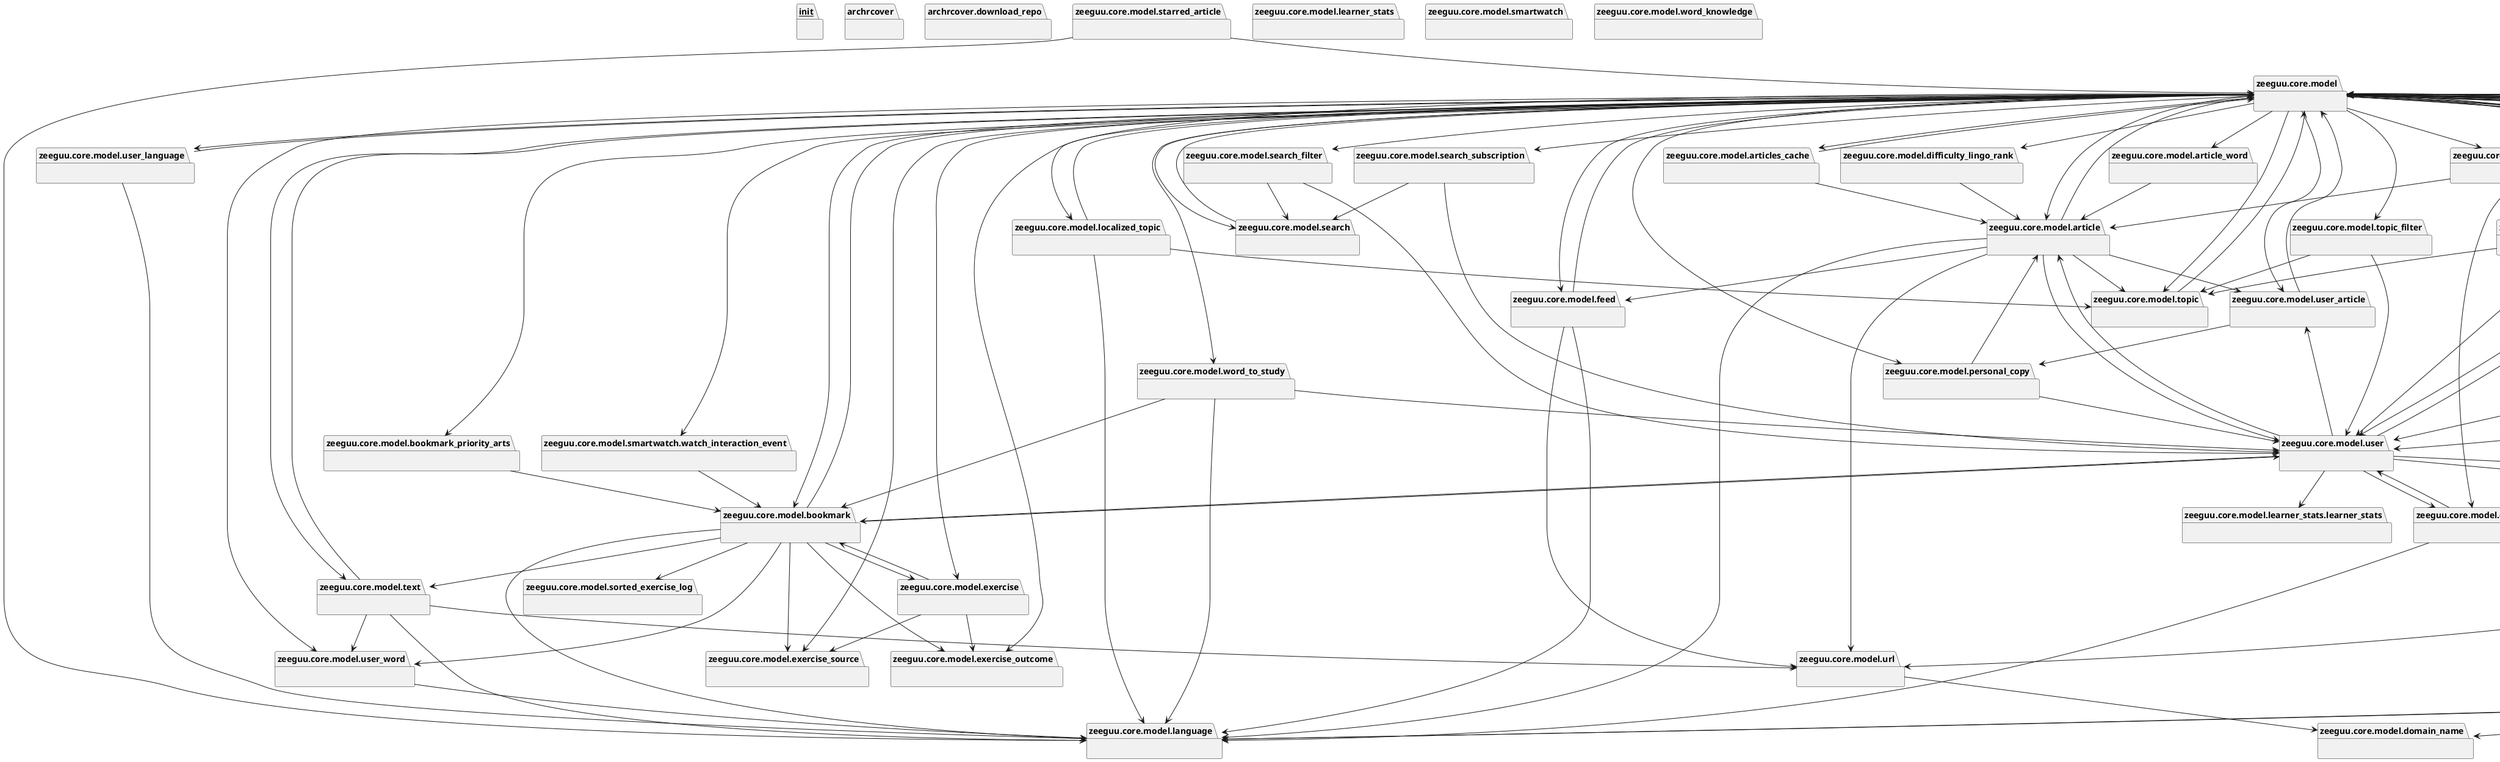 @startuml packages
set namespaceSeparator none
package "__init__" as __init__ {
}
package "archrcover" as archrcover {
}
package "archrcover.download_repo" as archrcover.download_repo {
}
package "zeeguu.core.model" as zeeguu.core.model {
}
package "zeeguu.core.model.article" as zeeguu.core.model.article {
}
package "zeeguu.core.model.article_difficulty_feedback" as zeeguu.core.model.article_difficulty_feedback {
}
package "zeeguu.core.model.article_word" as zeeguu.core.model.article_word {
}
package "zeeguu.core.model.articles_cache" as zeeguu.core.model.articles_cache {
}
package "zeeguu.core.model.bookmark" as zeeguu.core.model.bookmark {
}
package "zeeguu.core.model.bookmark_priority_arts" as zeeguu.core.model.bookmark_priority_arts {
}
package "zeeguu.core.model.cohort" as zeeguu.core.model.cohort {
}
package "zeeguu.core.model.cohort_article_map" as zeeguu.core.model.cohort_article_map {
}
package "zeeguu.core.model.difficulty_lingo_rank" as zeeguu.core.model.difficulty_lingo_rank {
}
package "zeeguu.core.model.domain_name" as zeeguu.core.model.domain_name {
}
package "zeeguu.core.model.exercise" as zeeguu.core.model.exercise {
}
package "zeeguu.core.model.exercise_outcome" as zeeguu.core.model.exercise_outcome {
}
package "zeeguu.core.model.exercise_source" as zeeguu.core.model.exercise_source {
}
package "zeeguu.core.model.feed" as zeeguu.core.model.feed {
}
package "zeeguu.core.model.language" as zeeguu.core.model.language {
}
package "zeeguu.core.model.learner_stats" as zeeguu.core.model.learner_stats {
}
package "zeeguu.core.model.learner_stats.learner_stats" as zeeguu.core.model.learner_stats.learner_stats {
}
package "zeeguu.core.model.localized_topic" as zeeguu.core.model.localized_topic {
}
package "zeeguu.core.model.personal_copy" as zeeguu.core.model.personal_copy {
}
package "zeeguu.core.model.search" as zeeguu.core.model.search {
}
package "zeeguu.core.model.search_filter" as zeeguu.core.model.search_filter {
}
package "zeeguu.core.model.search_subscription" as zeeguu.core.model.search_subscription {
}
package "zeeguu.core.model.session" as zeeguu.core.model.session {
}
package "zeeguu.core.model.smartwatch" as zeeguu.core.model.smartwatch {
}
package "zeeguu.core.model.smartwatch.watch_event_type" as zeeguu.core.model.smartwatch.watch_event_type {
}
package "zeeguu.core.model.smartwatch.watch_interaction_event" as zeeguu.core.model.smartwatch.watch_interaction_event {
}
package "zeeguu.core.model.sorted_exercise_log" as zeeguu.core.model.sorted_exercise_log {
}
package "zeeguu.core.model.starred_article" as zeeguu.core.model.starred_article {
}
package "zeeguu.core.model.teacher" as zeeguu.core.model.teacher {
}
package "zeeguu.core.model.teacher_cohort_map" as zeeguu.core.model.teacher_cohort_map {
}
package "zeeguu.core.model.text" as zeeguu.core.model.text {
}
package "zeeguu.core.model.topic" as zeeguu.core.model.topic {
}
package "zeeguu.core.model.topic_filter" as zeeguu.core.model.topic_filter {
}
package "zeeguu.core.model.topic_subscription" as zeeguu.core.model.topic_subscription {
}
package "zeeguu.core.model.unique_code" as zeeguu.core.model.unique_code {
}
package "zeeguu.core.model.url" as zeeguu.core.model.url {
}
package "zeeguu.core.model.user" as zeeguu.core.model.user {
}
package "zeeguu.core.model.user_activitiy_data" as zeeguu.core.model.user_activitiy_data {
}
package "zeeguu.core.model.user_article" as zeeguu.core.model.user_article {
}
package "zeeguu.core.model.user_exercise_session" as zeeguu.core.model.user_exercise_session {
}
package "zeeguu.core.model.user_language" as zeeguu.core.model.user_language {
}
package "zeeguu.core.model.user_preference" as zeeguu.core.model.user_preference {
}
package "zeeguu.core.model.user_reading_session" as zeeguu.core.model.user_reading_session {
}
package "zeeguu.core.model.user_word" as zeeguu.core.model.user_word {
}
package "zeeguu.core.model.word_knowledge" as zeeguu.core.model.word_knowledge {
}
package "zeeguu.core.model.word_knowledge.word_interaction_history" as zeeguu.core.model.word_knowledge.word_interaction_history {
}
package "zeeguu.core.model.word_to_study" as zeeguu.core.model.word_to_study {
}
zeeguu.core.model --> zeeguu.core.model.article
zeeguu.core.model --> zeeguu.core.model.article_difficulty_feedback
zeeguu.core.model --> zeeguu.core.model.article_word
zeeguu.core.model --> zeeguu.core.model.articles_cache
zeeguu.core.model --> zeeguu.core.model.bookmark
zeeguu.core.model --> zeeguu.core.model.bookmark_priority_arts
zeeguu.core.model --> zeeguu.core.model.cohort
zeeguu.core.model --> zeeguu.core.model.cohort_article_map
zeeguu.core.model --> zeeguu.core.model.difficulty_lingo_rank
zeeguu.core.model --> zeeguu.core.model.domain_name
zeeguu.core.model --> zeeguu.core.model.exercise
zeeguu.core.model --> zeeguu.core.model.exercise_outcome
zeeguu.core.model --> zeeguu.core.model.exercise_source
zeeguu.core.model --> zeeguu.core.model.feed
zeeguu.core.model --> zeeguu.core.model.language
zeeguu.core.model --> zeeguu.core.model.localized_topic
zeeguu.core.model --> zeeguu.core.model.personal_copy
zeeguu.core.model --> zeeguu.core.model.search
zeeguu.core.model --> zeeguu.core.model.search_filter
zeeguu.core.model --> zeeguu.core.model.search_subscription
zeeguu.core.model --> zeeguu.core.model.session
zeeguu.core.model --> zeeguu.core.model.smartwatch.watch_event_type
zeeguu.core.model --> zeeguu.core.model.smartwatch.watch_interaction_event
zeeguu.core.model --> zeeguu.core.model.teacher
zeeguu.core.model --> zeeguu.core.model.teacher_cohort_map
zeeguu.core.model --> zeeguu.core.model.text
zeeguu.core.model --> zeeguu.core.model.topic
zeeguu.core.model --> zeeguu.core.model.topic_filter
zeeguu.core.model --> zeeguu.core.model.topic_subscription
zeeguu.core.model --> zeeguu.core.model.unique_code
zeeguu.core.model --> zeeguu.core.model.url
zeeguu.core.model --> zeeguu.core.model.user
zeeguu.core.model --> zeeguu.core.model.user_activitiy_data
zeeguu.core.model --> zeeguu.core.model.user_article
zeeguu.core.model --> zeeguu.core.model.user_exercise_session
zeeguu.core.model --> zeeguu.core.model.user_language
zeeguu.core.model --> zeeguu.core.model.user_preference
zeeguu.core.model --> zeeguu.core.model.user_reading_session
zeeguu.core.model --> zeeguu.core.model.user_word
zeeguu.core.model --> zeeguu.core.model.word_knowledge.word_interaction_history
zeeguu.core.model --> zeeguu.core.model.word_to_study
zeeguu.core.model.article --> zeeguu.core.model
zeeguu.core.model.article --> zeeguu.core.model.feed
zeeguu.core.model.article --> zeeguu.core.model.language
zeeguu.core.model.article --> zeeguu.core.model.topic
zeeguu.core.model.article --> zeeguu.core.model.url
zeeguu.core.model.article --> zeeguu.core.model.user
zeeguu.core.model.article --> zeeguu.core.model.user_article
zeeguu.core.model.article_difficulty_feedback --> zeeguu.core.model
zeeguu.core.model.article_word --> zeeguu.core.model.article
zeeguu.core.model.articles_cache --> zeeguu.core.model
zeeguu.core.model.articles_cache --> zeeguu.core.model.article
zeeguu.core.model.bookmark --> zeeguu.core.model
zeeguu.core.model.bookmark --> zeeguu.core.model.exercise
zeeguu.core.model.bookmark --> zeeguu.core.model.exercise_outcome
zeeguu.core.model.bookmark --> zeeguu.core.model.exercise_source
zeeguu.core.model.bookmark --> zeeguu.core.model.language
zeeguu.core.model.bookmark --> zeeguu.core.model.sorted_exercise_log
zeeguu.core.model.bookmark --> zeeguu.core.model.text
zeeguu.core.model.bookmark --> zeeguu.core.model.user
zeeguu.core.model.bookmark --> zeeguu.core.model.user_word
zeeguu.core.model.bookmark_priority_arts --> zeeguu.core.model.bookmark
zeeguu.core.model.cohort --> zeeguu.core.model.language
zeeguu.core.model.cohort --> zeeguu.core.model.teacher_cohort_map
zeeguu.core.model.cohort --> zeeguu.core.model.user
zeeguu.core.model.cohort_article_map --> zeeguu.core.model.article
zeeguu.core.model.cohort_article_map --> zeeguu.core.model.cohort
zeeguu.core.model.difficulty_lingo_rank --> zeeguu.core.model.article
zeeguu.core.model.exercise --> zeeguu.core.model.bookmark
zeeguu.core.model.exercise --> zeeguu.core.model.exercise_outcome
zeeguu.core.model.exercise --> zeeguu.core.model.exercise_source
zeeguu.core.model.feed --> zeeguu.core.model
zeeguu.core.model.feed --> zeeguu.core.model.language
zeeguu.core.model.feed --> zeeguu.core.model.url
zeeguu.core.model.language --> zeeguu.core.model
zeeguu.core.model.localized_topic --> zeeguu.core.model
zeeguu.core.model.localized_topic --> zeeguu.core.model.language
zeeguu.core.model.localized_topic --> zeeguu.core.model.topic
zeeguu.core.model.personal_copy --> zeeguu.core.model.article
zeeguu.core.model.personal_copy --> zeeguu.core.model.user
zeeguu.core.model.search --> zeeguu.core.model
zeeguu.core.model.search_filter --> zeeguu.core.model.search
zeeguu.core.model.search_filter --> zeeguu.core.model.user
zeeguu.core.model.search_subscription --> zeeguu.core.model.search
zeeguu.core.model.search_subscription --> zeeguu.core.model.user
zeeguu.core.model.session --> zeeguu.core.model.user
zeeguu.core.model.smartwatch.watch_interaction_event --> zeeguu.core.model.bookmark
zeeguu.core.model.starred_article --> zeeguu.core.model
zeeguu.core.model.starred_article --> zeeguu.core.model.language
zeeguu.core.model.teacher --> zeeguu.core.model
zeeguu.core.model.teacher --> zeeguu.core.model.teacher_cohort_map
zeeguu.core.model.teacher_cohort_map --> zeeguu.core.model
zeeguu.core.model.teacher_cohort_map --> zeeguu.core.model.cohort
zeeguu.core.model.text --> zeeguu.core.model
zeeguu.core.model.text --> zeeguu.core.model.language
zeeguu.core.model.text --> zeeguu.core.model.url
zeeguu.core.model.text --> zeeguu.core.model.user_word
zeeguu.core.model.topic --> zeeguu.core.model
zeeguu.core.model.topic_filter --> zeeguu.core.model.topic
zeeguu.core.model.topic_filter --> zeeguu.core.model.user
zeeguu.core.model.topic_subscription --> zeeguu.core.model.topic
zeeguu.core.model.topic_subscription --> zeeguu.core.model.user
zeeguu.core.model.url --> zeeguu.core.model.domain_name
zeeguu.core.model.user --> zeeguu.core.model
zeeguu.core.model.user --> zeeguu.core.model.article
zeeguu.core.model.user --> zeeguu.core.model.bookmark
zeeguu.core.model.user --> zeeguu.core.model.cohort
zeeguu.core.model.user --> zeeguu.core.model.learner_stats.learner_stats
zeeguu.core.model.user --> zeeguu.core.model.user_article
zeeguu.core.model.user --> zeeguu.core.model.user_preference
zeeguu.core.model.user --> zeeguu.core.model.user_reading_session
zeeguu.core.model.user_activitiy_data --> zeeguu.core.model
zeeguu.core.model.user_activitiy_data --> zeeguu.core.model.user_reading_session
zeeguu.core.model.user_article --> zeeguu.core.model
zeeguu.core.model.user_article --> zeeguu.core.model.personal_copy
zeeguu.core.model.user_exercise_session --> zeeguu.core.model.user
zeeguu.core.model.user_language --> zeeguu.core.model
zeeguu.core.model.user_language --> zeeguu.core.model.language
zeeguu.core.model.user_preference --> zeeguu.core.model
zeeguu.core.model.user_reading_session --> zeeguu.core.model
zeeguu.core.model.user_word --> zeeguu.core.model.language
zeeguu.core.model.word_knowledge.word_interaction_history --> zeeguu.core.model
zeeguu.core.model.word_to_study --> zeeguu.core.model.bookmark
zeeguu.core.model.word_to_study --> zeeguu.core.model.language
zeeguu.core.model.word_to_study --> zeeguu.core.model.user
@enduml
